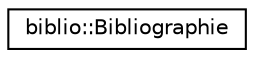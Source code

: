 digraph "Graphical Class Hierarchy"
{
  edge [fontname="Helvetica",fontsize="10",labelfontname="Helvetica",labelfontsize="10"];
  node [fontname="Helvetica",fontsize="10",shape=record];
  rankdir="LR";
  Node0 [label="biblio::Bibliographie",height=0.2,width=0.4,color="black", fillcolor="white", style="filled",URL="$classbiblio_1_1Bibliographie.html",tooltip="Gère les références. "];
}

